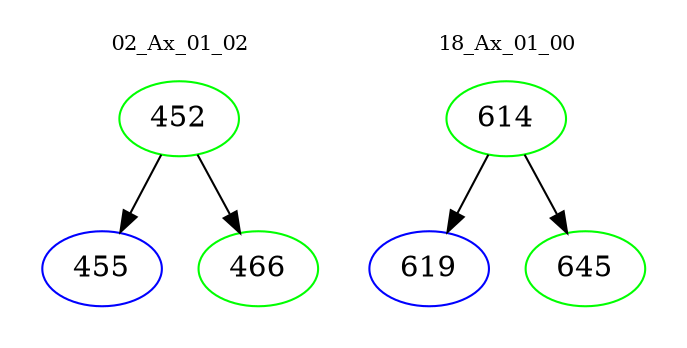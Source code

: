 digraph{
subgraph cluster_0 {
color = white
label = "02_Ax_01_02";
fontsize=10;
T0_452 [label="452", color="green"]
T0_452 -> T0_455 [color="black"]
T0_455 [label="455", color="blue"]
T0_452 -> T0_466 [color="black"]
T0_466 [label="466", color="green"]
}
subgraph cluster_1 {
color = white
label = "18_Ax_01_00";
fontsize=10;
T1_614 [label="614", color="green"]
T1_614 -> T1_619 [color="black"]
T1_619 [label="619", color="blue"]
T1_614 -> T1_645 [color="black"]
T1_645 [label="645", color="green"]
}
}
